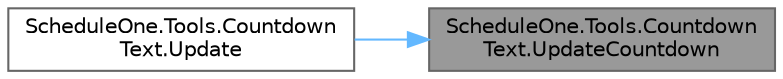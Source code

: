 digraph "ScheduleOne.Tools.CountdownText.UpdateCountdown"
{
 // LATEX_PDF_SIZE
  bgcolor="transparent";
  edge [fontname=Helvetica,fontsize=10,labelfontname=Helvetica,labelfontsize=10];
  node [fontname=Helvetica,fontsize=10,shape=box,height=0.2,width=0.4];
  rankdir="RL";
  Node1 [id="Node000001",label="ScheduleOne.Tools.Countdown\lText.UpdateCountdown",height=0.2,width=0.4,color="gray40", fillcolor="grey60", style="filled", fontcolor="black",tooltip=" "];
  Node1 -> Node2 [id="edge1_Node000001_Node000002",dir="back",color="steelblue1",style="solid",tooltip=" "];
  Node2 [id="Node000002",label="ScheduleOne.Tools.Countdown\lText.Update",height=0.2,width=0.4,color="grey40", fillcolor="white", style="filled",URL="$class_schedule_one_1_1_tools_1_1_countdown_text.html#a749bc4a15bb39ee3084b727f26988218",tooltip=" "];
}
